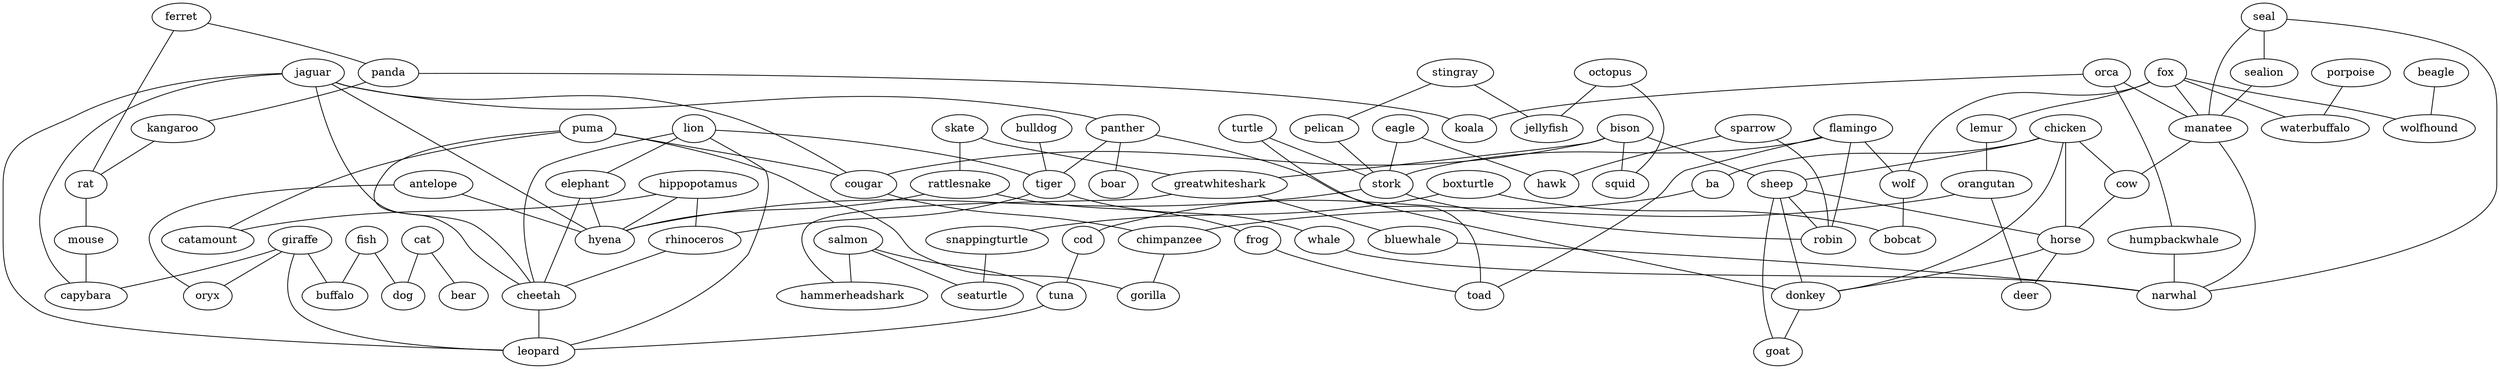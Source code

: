 strict graph G {
antelope;
sparrow;
skate;
chicken;
ferret;
giraffe;
flamingo;
jaguar;
oryx;
bison;
orca;
turtle;
fish;
lion;
seal;
panda;
hippopotamus;
puma;
fox;
rattlesnake;
greatwhiteshark;
boxturtle;
sealion;
stingray;
eagle;
ba;
salmon;
kangaroo;
manatee;
cow;
lemur;
panther;
wolf;
cod;
orangutan;
octopus;
porpoise;
pelican;
hammerheadshark;
boar;
bobcat;
tuna;
sheep;
beagle;
horse;
humpbackwhale;
cougar;
frog;
stork;
bulldog;
chimpanzee;
tiger;
waterbuffalo;
snappingturtle;
cat;
catamount;
bluewhale;
robin;
donkey;
wolfhound;
squid;
deer;
rat;
mouse;
koala;
rhinoceros;
capybara;
elephant;
cheetah;
goat;
toad;
leopard;
seaturtle;
bear;
whale;
hawk;
jellyfish;
dog;
hyena;
gorilla;
buffalo;
narwhal;
antelope -- hyena  [weight=1];
antelope -- oryx  [weight=1];
sparrow -- hawk  [weight=1];
sparrow -- robin  [weight=1];
skate -- rattlesnake  [weight=1];
skate -- greatwhiteshark  [weight=1];
chicken -- sheep  [weight=1];
chicken -- horse  [weight=1];
chicken -- cow  [weight=1];
chicken -- donkey  [weight=1];
chicken -- ba  [weight=1];
ferret -- rat  [weight=1];
ferret -- panda  [weight=1];
giraffe -- leopard  [weight=1];
giraffe -- oryx  [weight=1];
giraffe -- capybara  [weight=1];
giraffe -- buffalo  [weight=1];
flamingo -- toad  [weight=1];
flamingo -- stork  [weight=1];
flamingo -- wolf  [weight=1];
flamingo -- robin  [weight=1];
jaguar -- cougar  [weight=1];
jaguar -- panther  [weight=1];
jaguar -- leopard  [weight=1];
jaguar -- hyena  [weight=1];
jaguar -- capybara  [weight=1];
jaguar -- cheetah  [weight=1];
bison -- sheep  [weight=1];
bison -- cougar  [weight=1];
bison -- squid  [weight=1];
bison -- greatwhiteshark  [weight=1];
orca -- humpbackwhale  [weight=1];
orca -- koala  [weight=1];
orca -- manatee  [weight=1];
turtle -- toad  [weight=1];
turtle -- stork  [weight=1];
fish -- buffalo  [weight=1];
fish -- dog  [weight=1];
lion -- tiger  [weight=1];
lion -- cheetah  [weight=1];
lion -- leopard  [weight=1];
lion -- elephant  [weight=1];
seal -- sealion  [weight=1];
seal -- manatee  [weight=1];
seal -- narwhal  [weight=1];
panda -- kangaroo  [weight=1];
panda -- koala  [weight=1];
hippopotamus -- rhinoceros  [weight=1];
hippopotamus -- catamount  [weight=1];
hippopotamus -- hyena  [weight=1];
puma -- cheetah  [weight=1];
puma -- gorilla  [weight=1];
puma -- cougar  [weight=1];
puma -- catamount  [weight=1];
fox -- wolfhound  [weight=1];
fox -- lemur  [weight=1];
fox -- manatee  [weight=1];
fox -- wolf  [weight=1];
fox -- waterbuffalo  [weight=1];
rattlesnake -- hyena  [weight=1];
rattlesnake -- frog  [weight=1];
greatwhiteshark -- hammerheadshark  [weight=1];
greatwhiteshark -- bluewhale  [weight=1];
boxturtle -- bobcat  [weight=1];
boxturtle -- snappingturtle  [weight=1];
sealion -- manatee  [weight=1];
stingray -- pelican  [weight=1];
stingray -- jellyfish  [weight=1];
eagle -- stork  [weight=1];
eagle -- hawk  [weight=1];
ba -- cod  [weight=1];
salmon -- hammerheadshark  [weight=1];
salmon -- tuna  [weight=1];
salmon -- seaturtle  [weight=1];
kangaroo -- rat  [weight=1];
manatee -- cow  [weight=1];
manatee -- narwhal  [weight=1];
cow -- horse  [weight=1];
lemur -- orangutan  [weight=1];
panther -- boar  [weight=1];
panther -- tiger  [weight=1];
panther -- donkey  [weight=1];
wolf -- bobcat  [weight=1];
cod -- tuna  [weight=1];
orangutan -- deer  [weight=1];
orangutan -- chimpanzee  [weight=1];
octopus -- squid  [weight=1];
octopus -- jellyfish  [weight=1];
porpoise -- waterbuffalo  [weight=1];
pelican -- stork  [weight=1];
tuna -- leopard  [weight=1];
sheep -- horse  [weight=1];
sheep -- donkey  [weight=1];
sheep -- goat  [weight=1];
sheep -- robin  [weight=1];
beagle -- wolfhound  [weight=1];
horse -- donkey  [weight=1];
horse -- deer  [weight=1];
humpbackwhale -- narwhal  [weight=1];
cougar -- chimpanzee  [weight=1];
frog -- toad  [weight=1];
stork -- hyena  [weight=1];
stork -- robin  [weight=1];
bulldog -- tiger  [weight=1];
chimpanzee -- gorilla  [weight=1];
tiger -- rhinoceros  [weight=1];
tiger -- whale  [weight=1];
snappingturtle -- seaturtle  [weight=1];
cat -- dog  [weight=1];
cat -- bear  [weight=1];
bluewhale -- narwhal  [weight=1];
donkey -- goat  [weight=1];
rat -- mouse  [weight=1];
mouse -- capybara  [weight=1];
rhinoceros -- cheetah  [weight=1];
elephant -- hyena  [weight=1];
elephant -- cheetah  [weight=1];
cheetah -- leopard  [weight=1];
whale -- narwhal  [weight=1];
}
